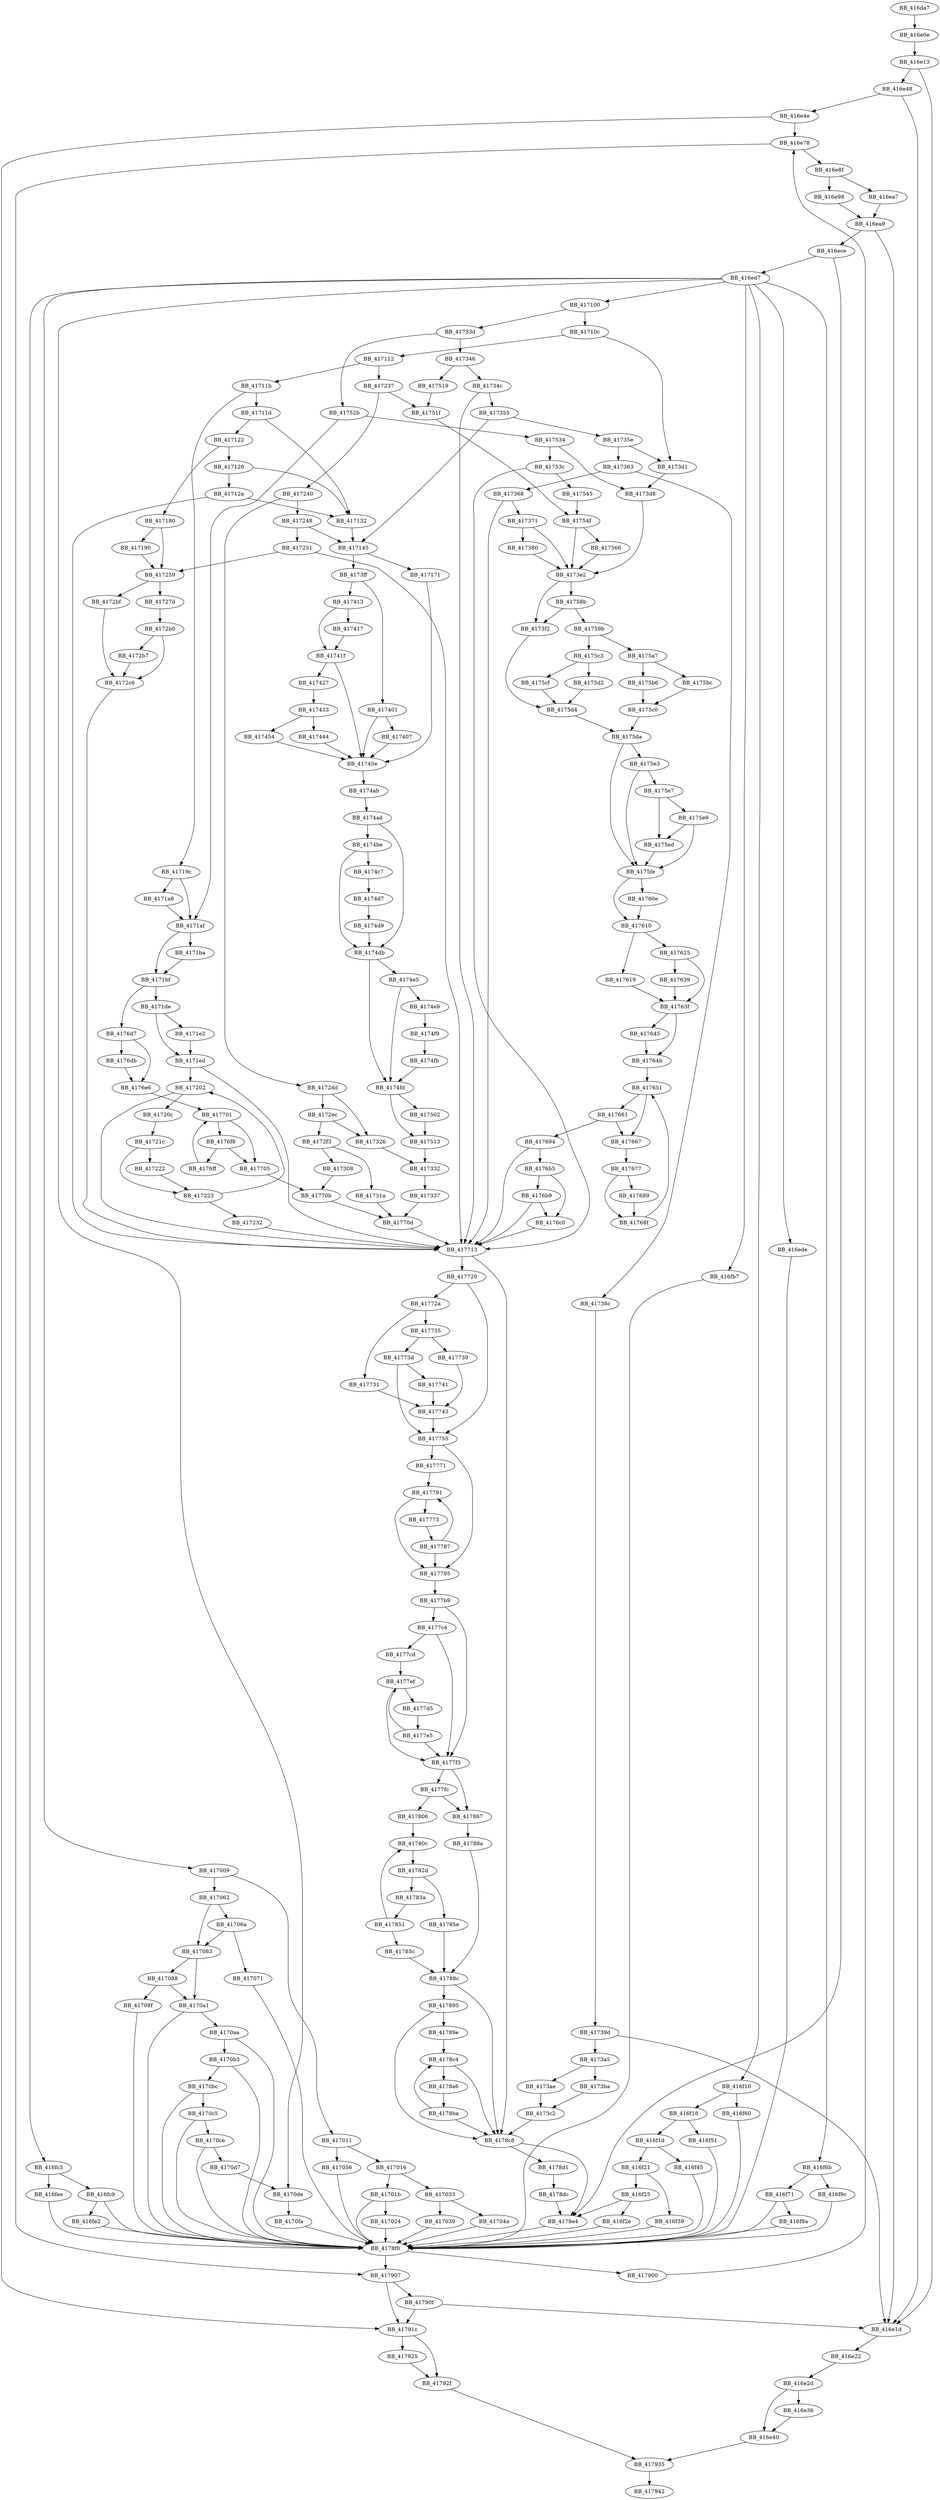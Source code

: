 DiGraph __woutput_s_l{
BB_416da7->BB_416e0e
BB_416e0e->BB_416e13
BB_416e13->BB_416e1d
BB_416e13->BB_416e48
BB_416e1d->BB_416e22
BB_416e22->BB_416e2d
BB_416e2d->BB_416e36
BB_416e2d->BB_416e40
BB_416e36->BB_416e40
BB_416e40->BB_417935
BB_416e48->BB_416e1d
BB_416e48->BB_416e4e
BB_416e4e->BB_416e78
BB_416e4e->BB_41791c
BB_416e78->BB_416e8f
BB_416e78->BB_417907
BB_416e8f->BB_416e98
BB_416e8f->BB_416ea7
BB_416e98->BB_416ea9
BB_416ea7->BB_416ea9
BB_416ea9->BB_416e1d
BB_416ea9->BB_416ece
BB_416ece->BB_416ed7
BB_416ece->BB_4178e4
BB_416ed7->BB_416ede
BB_416ed7->BB_416f10
BB_416ed7->BB_416f6b
BB_416ed7->BB_416fb7
BB_416ed7->BB_416fc3
BB_416ed7->BB_417009
BB_416ed7->BB_4170de
BB_416ed7->BB_417100
BB_416ede->BB_4178f0
BB_416f10->BB_416f18
BB_416f10->BB_416f60
BB_416f18->BB_416f1d
BB_416f18->BB_416f51
BB_416f1d->BB_416f21
BB_416f1d->BB_416f45
BB_416f21->BB_416f25
BB_416f21->BB_416f39
BB_416f25->BB_416f2e
BB_416f25->BB_4178e4
BB_416f2e->BB_4178f0
BB_416f39->BB_4178f0
BB_416f45->BB_4178f0
BB_416f51->BB_4178f0
BB_416f60->BB_4178f0
BB_416f6b->BB_416f71
BB_416f6b->BB_416f9c
BB_416f71->BB_416f8a
BB_416f71->BB_4178f0
BB_416f8a->BB_4178f0
BB_416f9c->BB_4178f0
BB_416fb7->BB_4178f0
BB_416fc3->BB_416fc9
BB_416fc3->BB_416fee
BB_416fc9->BB_416fe2
BB_416fc9->BB_4178f0
BB_416fe2->BB_4178f0
BB_416fee->BB_4178f0
BB_417009->BB_417011
BB_417009->BB_417062
BB_417011->BB_417016
BB_417011->BB_417056
BB_417016->BB_41701b
BB_417016->BB_417033
BB_41701b->BB_417024
BB_41701b->BB_4178f0
BB_417024->BB_4178f0
BB_417033->BB_417039
BB_417033->BB_41704a
BB_417039->BB_4178f0
BB_41704a->BB_4178f0
BB_417056->BB_4178f0
BB_417062->BB_41706a
BB_417062->BB_417083
BB_41706a->BB_417071
BB_41706a->BB_417083
BB_417071->BB_4178f0
BB_417083->BB_417088
BB_417083->BB_4170a1
BB_417088->BB_41708f
BB_417088->BB_4170a1
BB_41708f->BB_4178f0
BB_4170a1->BB_4170aa
BB_4170a1->BB_4178f0
BB_4170aa->BB_4170b3
BB_4170aa->BB_4178f0
BB_4170b3->BB_4170bc
BB_4170b3->BB_4178f0
BB_4170bc->BB_4170c5
BB_4170bc->BB_4178f0
BB_4170c5->BB_4170ce
BB_4170c5->BB_4178f0
BB_4170ce->BB_4170d7
BB_4170ce->BB_4178f0
BB_4170d7->BB_4170de
BB_4170de->BB_4170fa
BB_4170fa->BB_4178f0
BB_417100->BB_41710c
BB_417100->BB_41733d
BB_41710c->BB_417112
BB_41710c->BB_4173d1
BB_417112->BB_41711b
BB_417112->BB_417237
BB_41711b->BB_41711d
BB_41711b->BB_41719c
BB_41711d->BB_417122
BB_41711d->BB_417132
BB_417122->BB_417126
BB_417122->BB_417180
BB_417126->BB_41712a
BB_417126->BB_417132
BB_41712a->BB_417132
BB_41712a->BB_417713
BB_417132->BB_417145
BB_417145->BB_417171
BB_417145->BB_4173ff
BB_417171->BB_41745e
BB_417180->BB_417190
BB_417180->BB_417259
BB_417190->BB_417259
BB_41719c->BB_4171a8
BB_41719c->BB_4171af
BB_4171a8->BB_4171af
BB_4171af->BB_4171ba
BB_4171af->BB_4171bf
BB_4171ba->BB_4171bf
BB_4171bf->BB_4171de
BB_4171bf->BB_4176d7
BB_4171de->BB_4171e2
BB_4171de->BB_4171ed
BB_4171e2->BB_4171ed
BB_4171ed->BB_417202
BB_4171ed->BB_417713
BB_417202->BB_41720c
BB_417202->BB_417713
BB_41720c->BB_41721c
BB_41721c->BB_417222
BB_41721c->BB_417223
BB_417222->BB_417223
BB_417223->BB_417202
BB_417223->BB_417232
BB_417232->BB_417713
BB_417237->BB_417240
BB_417237->BB_41751f
BB_417240->BB_417248
BB_417240->BB_4172dd
BB_417248->BB_417145
BB_417248->BB_417251
BB_417251->BB_417259
BB_417251->BB_417713
BB_417259->BB_41727d
BB_417259->BB_4172bf
BB_41727d->BB_4172b0
BB_4172b0->BB_4172b7
BB_4172b0->BB_4172c6
BB_4172b7->BB_4172c6
BB_4172bf->BB_4172c6
BB_4172c6->BB_417713
BB_4172dd->BB_4172ec
BB_4172dd->BB_417326
BB_4172ec->BB_4172f3
BB_4172ec->BB_417326
BB_4172f3->BB_417308
BB_4172f3->BB_41731a
BB_417308->BB_41770b
BB_41731a->BB_41770d
BB_417326->BB_417332
BB_417332->BB_417337
BB_417337->BB_41770d
BB_41733d->BB_417346
BB_41733d->BB_41752b
BB_417346->BB_41734c
BB_417346->BB_417519
BB_41734c->BB_417355
BB_41734c->BB_417713
BB_417355->BB_417145
BB_417355->BB_41735e
BB_41735e->BB_417363
BB_41735e->BB_4173d1
BB_417363->BB_417368
BB_417363->BB_41738c
BB_417368->BB_417371
BB_417368->BB_417713
BB_417371->BB_417380
BB_417371->BB_4173e2
BB_417380->BB_4173e2
BB_41738c->BB_41739d
BB_41739d->BB_416e1d
BB_41739d->BB_4173a5
BB_4173a5->BB_4173ae
BB_4173a5->BB_4173ba
BB_4173ae->BB_4173c2
BB_4173ba->BB_4173c2
BB_4173c2->BB_4178c8
BB_4173d1->BB_4173d8
BB_4173d8->BB_4173e2
BB_4173e2->BB_4173f2
BB_4173e2->BB_41758b
BB_4173f2->BB_4175d4
BB_4173ff->BB_417401
BB_4173ff->BB_417413
BB_417401->BB_417407
BB_417401->BB_41745e
BB_417407->BB_41745e
BB_417413->BB_417417
BB_417413->BB_41741f
BB_417417->BB_41741f
BB_41741f->BB_417427
BB_41741f->BB_41745e
BB_417427->BB_417433
BB_417433->BB_417444
BB_417433->BB_417454
BB_417444->BB_41745e
BB_417454->BB_41745e
BB_41745e->BB_4174ab
BB_4174ab->BB_4174ad
BB_4174ad->BB_4174be
BB_4174ad->BB_4174db
BB_4174be->BB_4174c7
BB_4174be->BB_4174db
BB_4174c7->BB_4174d7
BB_4174d7->BB_4174d9
BB_4174d9->BB_4174db
BB_4174db->BB_4174e5
BB_4174db->BB_4174fd
BB_4174e5->BB_4174e9
BB_4174e5->BB_4174fd
BB_4174e9->BB_4174f9
BB_4174f9->BB_4174fb
BB_4174fb->BB_4174fd
BB_4174fd->BB_417502
BB_4174fd->BB_417513
BB_417502->BB_417513
BB_417513->BB_417332
BB_417519->BB_41751f
BB_41751f->BB_41754f
BB_41752b->BB_4171af
BB_41752b->BB_417534
BB_417534->BB_4173d8
BB_417534->BB_41753c
BB_41753c->BB_417545
BB_41753c->BB_417713
BB_417545->BB_41754f
BB_41754f->BB_4173e2
BB_41754f->BB_417566
BB_417566->BB_4173e2
BB_41758b->BB_4173f2
BB_41758b->BB_41759b
BB_41759b->BB_4175a7
BB_41759b->BB_4175c3
BB_4175a7->BB_4175b6
BB_4175a7->BB_4175bc
BB_4175b6->BB_4175c0
BB_4175bc->BB_4175c0
BB_4175c0->BB_4175da
BB_4175c3->BB_4175cf
BB_4175c3->BB_4175d2
BB_4175cf->BB_4175d4
BB_4175d2->BB_4175d4
BB_4175d4->BB_4175da
BB_4175da->BB_4175e3
BB_4175da->BB_4175fe
BB_4175e3->BB_4175e7
BB_4175e3->BB_4175fe
BB_4175e7->BB_4175e9
BB_4175e7->BB_4175ed
BB_4175e9->BB_4175ed
BB_4175e9->BB_4175fe
BB_4175ed->BB_4175fe
BB_4175fe->BB_41760e
BB_4175fe->BB_417610
BB_41760e->BB_417610
BB_417610->BB_417619
BB_417610->BB_417625
BB_417619->BB_41763f
BB_417625->BB_417639
BB_417625->BB_41763f
BB_417639->BB_41763f
BB_41763f->BB_417645
BB_41763f->BB_41764b
BB_417645->BB_41764b
BB_41764b->BB_417651
BB_417651->BB_417661
BB_417651->BB_417667
BB_417661->BB_417667
BB_417661->BB_417694
BB_417667->BB_417677
BB_417677->BB_417689
BB_417677->BB_41768f
BB_417689->BB_41768f
BB_41768f->BB_417651
BB_417694->BB_4176b5
BB_417694->BB_417713
BB_4176b5->BB_4176b9
BB_4176b5->BB_4176c0
BB_4176b9->BB_4176c0
BB_4176b9->BB_417713
BB_4176c0->BB_417713
BB_4176d7->BB_4176db
BB_4176d7->BB_4176e6
BB_4176db->BB_4176e6
BB_4176e6->BB_417701
BB_4176f8->BB_4176ff
BB_4176f8->BB_417705
BB_4176ff->BB_417701
BB_417701->BB_4176f8
BB_417701->BB_417705
BB_417705->BB_41770b
BB_41770b->BB_41770d
BB_41770d->BB_417713
BB_417713->BB_417720
BB_417713->BB_4178c8
BB_417720->BB_41772a
BB_417720->BB_417755
BB_41772a->BB_417731
BB_41772a->BB_417735
BB_417731->BB_417743
BB_417735->BB_417739
BB_417735->BB_41773d
BB_417739->BB_417743
BB_41773d->BB_417741
BB_41773d->BB_417755
BB_417741->BB_417743
BB_417743->BB_417755
BB_417755->BB_417771
BB_417755->BB_417795
BB_417771->BB_417791
BB_417773->BB_417787
BB_417787->BB_417791
BB_417787->BB_417795
BB_417791->BB_417773
BB_417791->BB_417795
BB_417795->BB_4177b9
BB_4177b9->BB_4177c4
BB_4177b9->BB_4177f3
BB_4177c4->BB_4177cd
BB_4177c4->BB_4177f3
BB_4177cd->BB_4177ef
BB_4177d5->BB_4177e5
BB_4177e5->BB_4177ef
BB_4177e5->BB_4177f3
BB_4177ef->BB_4177d5
BB_4177ef->BB_4177f3
BB_4177f3->BB_4177fc
BB_4177f3->BB_417867
BB_4177fc->BB_417806
BB_4177fc->BB_417867
BB_417806->BB_41780c
BB_41780c->BB_41782d
BB_41782d->BB_41783a
BB_41782d->BB_41785e
BB_41783a->BB_417851
BB_417851->BB_41780c
BB_417851->BB_41785c
BB_41785c->BB_41788c
BB_41785e->BB_41788c
BB_417867->BB_41788a
BB_41788a->BB_41788c
BB_41788c->BB_417895
BB_41788c->BB_4178c8
BB_417895->BB_41789e
BB_417895->BB_4178c8
BB_41789e->BB_4178c4
BB_4178a6->BB_4178ba
BB_4178ba->BB_4178c4
BB_4178ba->BB_4178c8
BB_4178c4->BB_4178a6
BB_4178c4->BB_4178c8
BB_4178c8->BB_4178d1
BB_4178c8->BB_4178e4
BB_4178d1->BB_4178dc
BB_4178dc->BB_4178e4
BB_4178e4->BB_4178f0
BB_4178f0->BB_417900
BB_4178f0->BB_417907
BB_417900->BB_416e78
BB_417907->BB_41790f
BB_417907->BB_41791c
BB_41790f->BB_416e1d
BB_41790f->BB_41791c
BB_41791c->BB_417925
BB_41791c->BB_41792f
BB_417925->BB_41792f
BB_41792f->BB_417935
BB_417935->BB_417942
}
